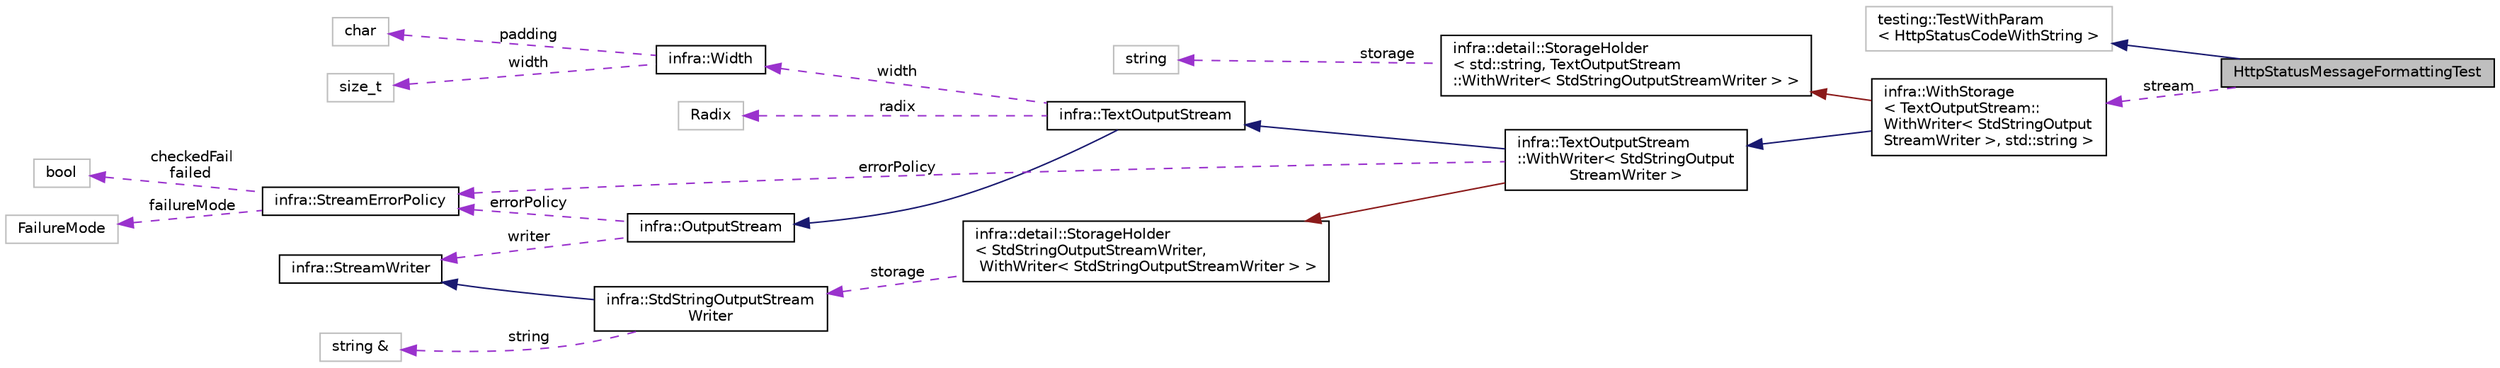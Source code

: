 digraph "HttpStatusMessageFormattingTest"
{
 // INTERACTIVE_SVG=YES
  edge [fontname="Helvetica",fontsize="10",labelfontname="Helvetica",labelfontsize="10"];
  node [fontname="Helvetica",fontsize="10",shape=record];
  rankdir="LR";
  Node2 [label="HttpStatusMessageFormattingTest",height=0.2,width=0.4,color="black", fillcolor="grey75", style="filled", fontcolor="black"];
  Node3 -> Node2 [dir="back",color="midnightblue",fontsize="10",style="solid",fontname="Helvetica"];
  Node3 [label="testing::TestWithParam\l\< HttpStatusCodeWithString \>",height=0.2,width=0.4,color="grey75", fillcolor="white", style="filled"];
  Node4 -> Node2 [dir="back",color="darkorchid3",fontsize="10",style="dashed",label=" stream" ,fontname="Helvetica"];
  Node4 [label="infra::WithStorage\l\< TextOutputStream::\lWithWriter\< StdStringOutput\lStreamWriter \>, std::string \>",height=0.2,width=0.4,color="black", fillcolor="white", style="filled",URL="$d2/d40/classinfra_1_1_with_storage.html"];
  Node5 -> Node4 [dir="back",color="firebrick4",fontsize="10",style="solid",fontname="Helvetica"];
  Node5 [label="infra::detail::StorageHolder\l\< std::string, TextOutputStream\l::WithWriter\< StdStringOutputStreamWriter \> \>",height=0.2,width=0.4,color="black", fillcolor="white", style="filled",URL="$d9/d00/classinfra_1_1detail_1_1_storage_holder.html"];
  Node6 -> Node5 [dir="back",color="darkorchid3",fontsize="10",style="dashed",label=" storage" ,fontname="Helvetica"];
  Node6 [label="string",height=0.2,width=0.4,color="grey75", fillcolor="white", style="filled"];
  Node7 -> Node4 [dir="back",color="midnightblue",fontsize="10",style="solid",fontname="Helvetica"];
  Node7 [label="infra::TextOutputStream\l::WithWriter\< StdStringOutput\lStreamWriter \>",height=0.2,width=0.4,color="black", fillcolor="white", style="filled",URL="$da/d99/classinfra_1_1_text_output_stream_1_1_with_writer.html"];
  Node8 -> Node7 [dir="back",color="firebrick4",fontsize="10",style="solid",fontname="Helvetica"];
  Node8 [label="infra::detail::StorageHolder\l\< StdStringOutputStreamWriter,\l WithWriter\< StdStringOutputStreamWriter \> \>",height=0.2,width=0.4,color="black", fillcolor="white", style="filled",URL="$d9/d00/classinfra_1_1detail_1_1_storage_holder.html"];
  Node9 -> Node8 [dir="back",color="darkorchid3",fontsize="10",style="dashed",label=" storage" ,fontname="Helvetica"];
  Node9 [label="infra::StdStringOutputStream\lWriter",height=0.2,width=0.4,color="black", fillcolor="white", style="filled",URL="$db/d61/classinfra_1_1_std_string_output_stream_writer.html"];
  Node10 -> Node9 [dir="back",color="midnightblue",fontsize="10",style="solid",fontname="Helvetica"];
  Node10 [label="infra::StreamWriter",height=0.2,width=0.4,color="black", fillcolor="white", style="filled",URL="$de/dba/classinfra_1_1_stream_writer.html"];
  Node11 -> Node9 [dir="back",color="darkorchid3",fontsize="10",style="dashed",label=" string" ,fontname="Helvetica"];
  Node11 [label="string &",height=0.2,width=0.4,color="grey75", fillcolor="white", style="filled"];
  Node12 -> Node7 [dir="back",color="midnightblue",fontsize="10",style="solid",fontname="Helvetica"];
  Node12 [label="infra::TextOutputStream",height=0.2,width=0.4,color="black", fillcolor="white", style="filled",URL="$de/dad/classinfra_1_1_text_output_stream.html"];
  Node13 -> Node12 [dir="back",color="midnightblue",fontsize="10",style="solid",fontname="Helvetica"];
  Node13 [label="infra::OutputStream",height=0.2,width=0.4,color="black", fillcolor="white", style="filled",URL="$d6/d97/classinfra_1_1_output_stream.html"];
  Node14 -> Node13 [dir="back",color="darkorchid3",fontsize="10",style="dashed",label=" errorPolicy" ,fontname="Helvetica"];
  Node14 [label="infra::StreamErrorPolicy",height=0.2,width=0.4,color="black", fillcolor="white", style="filled",URL="$d5/d4a/classinfra_1_1_stream_error_policy.html"];
  Node15 -> Node14 [dir="back",color="darkorchid3",fontsize="10",style="dashed",label=" checkedFail\nfailed" ,fontname="Helvetica"];
  Node15 [label="bool",height=0.2,width=0.4,color="grey75", fillcolor="white", style="filled"];
  Node16 -> Node14 [dir="back",color="darkorchid3",fontsize="10",style="dashed",label=" failureMode" ,fontname="Helvetica"];
  Node16 [label="FailureMode",height=0.2,width=0.4,color="grey75", fillcolor="white", style="filled"];
  Node10 -> Node13 [dir="back",color="darkorchid3",fontsize="10",style="dashed",label=" writer" ,fontname="Helvetica"];
  Node17 -> Node12 [dir="back",color="darkorchid3",fontsize="10",style="dashed",label=" radix" ,fontname="Helvetica"];
  Node17 [label="Radix",height=0.2,width=0.4,color="grey75", fillcolor="white", style="filled"];
  Node18 -> Node12 [dir="back",color="darkorchid3",fontsize="10",style="dashed",label=" width" ,fontname="Helvetica"];
  Node18 [label="infra::Width",height=0.2,width=0.4,color="black", fillcolor="white", style="filled",URL="$d4/daa/structinfra_1_1_width.html"];
  Node19 -> Node18 [dir="back",color="darkorchid3",fontsize="10",style="dashed",label=" padding" ,fontname="Helvetica"];
  Node19 [label="char",height=0.2,width=0.4,color="grey75", fillcolor="white", style="filled"];
  Node20 -> Node18 [dir="back",color="darkorchid3",fontsize="10",style="dashed",label=" width" ,fontname="Helvetica"];
  Node20 [label="size_t",height=0.2,width=0.4,color="grey75", fillcolor="white", style="filled"];
  Node14 -> Node7 [dir="back",color="darkorchid3",fontsize="10",style="dashed",label=" errorPolicy" ,fontname="Helvetica"];
}
